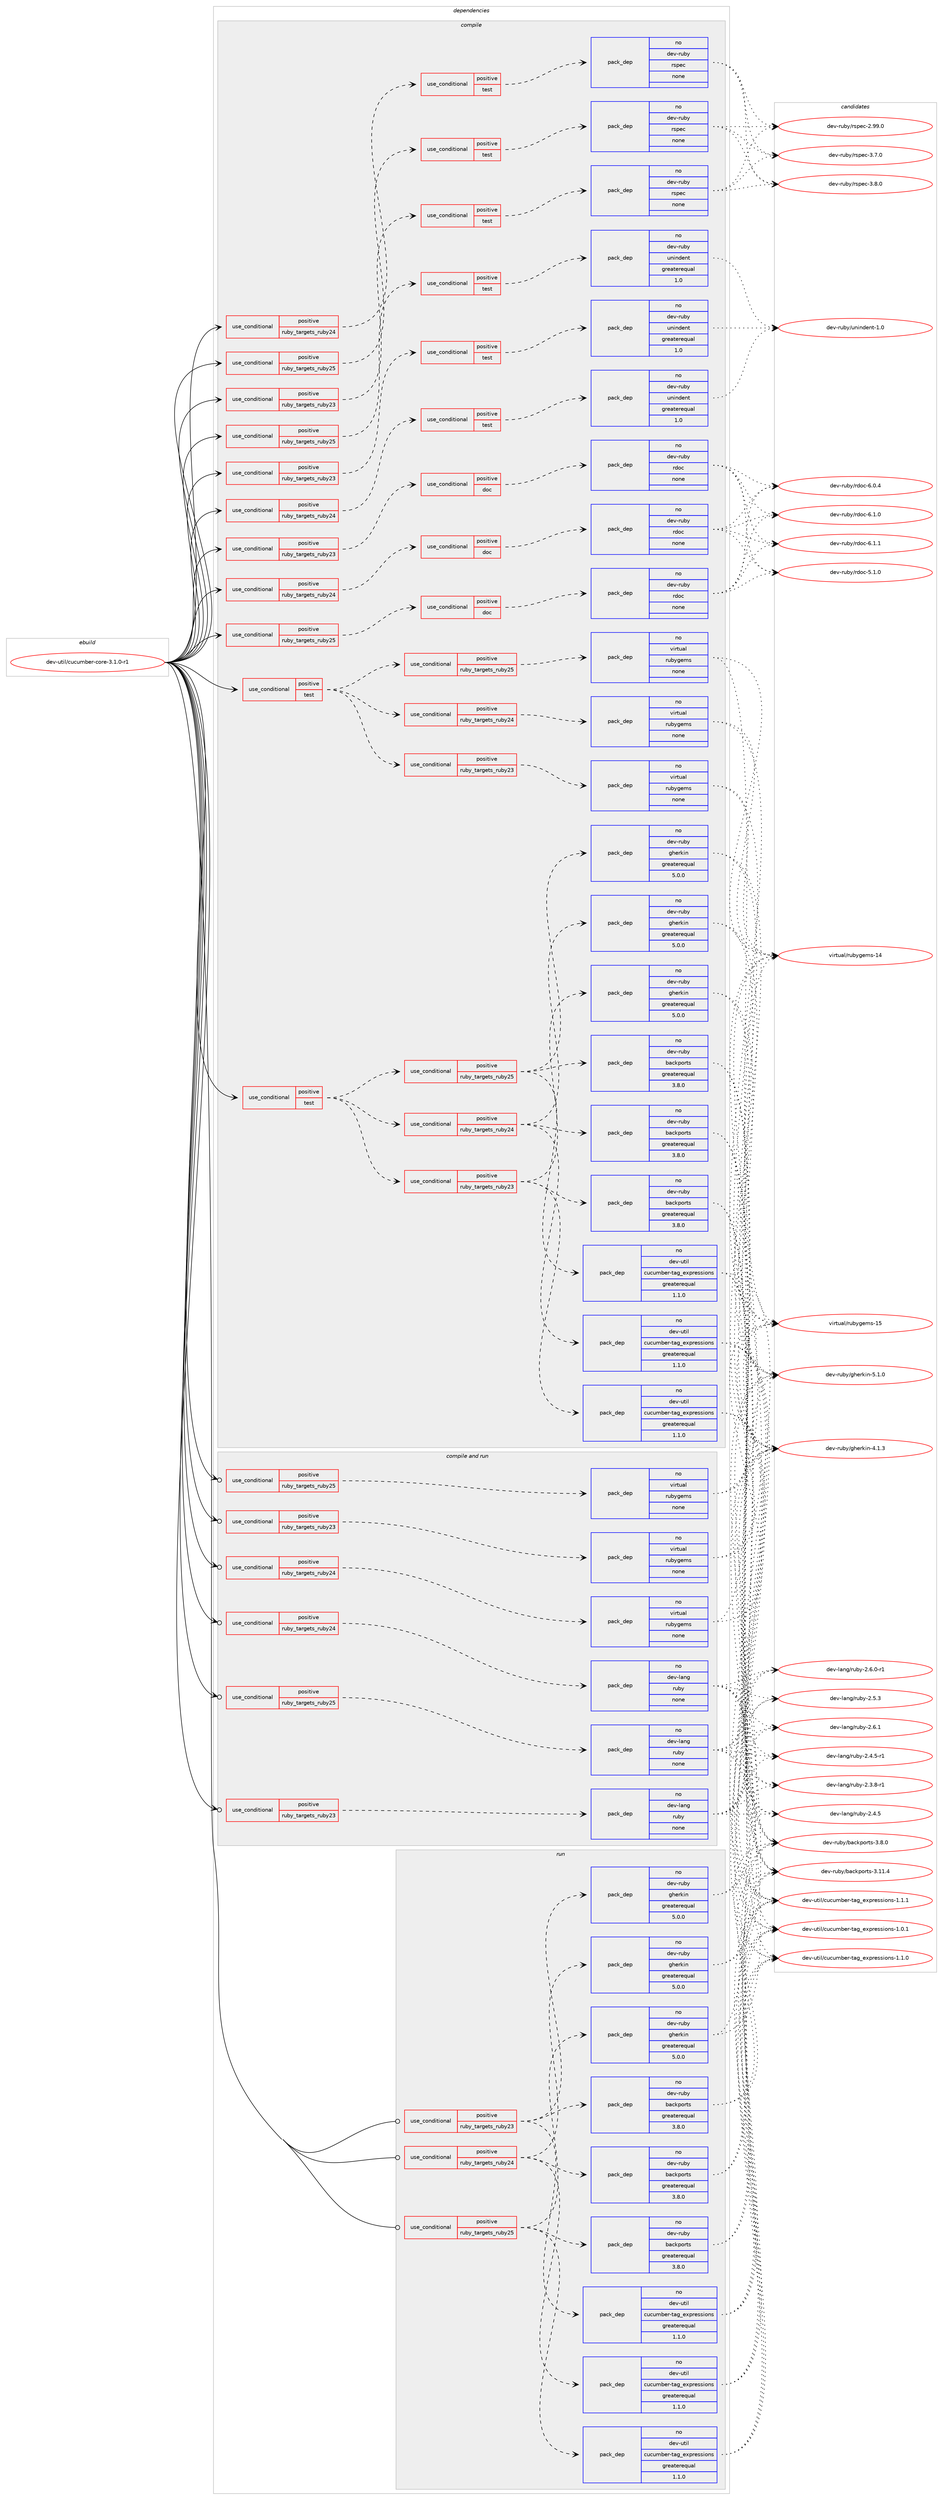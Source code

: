 digraph prolog {

# *************
# Graph options
# *************

newrank=true;
concentrate=true;
compound=true;
graph [rankdir=LR,fontname=Helvetica,fontsize=10,ranksep=1.5];#, ranksep=2.5, nodesep=0.2];
edge  [arrowhead=vee];
node  [fontname=Helvetica,fontsize=10];

# **********
# The ebuild
# **********

subgraph cluster_leftcol {
color=gray;
rank=same;
label=<<i>ebuild</i>>;
id [label="dev-util/cucumber-core-3.1.0-r1", color=red, width=4, href="../dev-util/cucumber-core-3.1.0-r1.svg"];
}

# ****************
# The dependencies
# ****************

subgraph cluster_midcol {
color=gray;
label=<<i>dependencies</i>>;
subgraph cluster_compile {
fillcolor="#eeeeee";
style=filled;
label=<<i>compile</i>>;
subgraph cond423722 {
dependency1543374 [label=<<TABLE BORDER="0" CELLBORDER="1" CELLSPACING="0" CELLPADDING="4"><TR><TD ROWSPAN="3" CELLPADDING="10">use_conditional</TD></TR><TR><TD>positive</TD></TR><TR><TD>ruby_targets_ruby23</TD></TR></TABLE>>, shape=none, color=red];
subgraph cond423723 {
dependency1543375 [label=<<TABLE BORDER="0" CELLBORDER="1" CELLSPACING="0" CELLPADDING="4"><TR><TD ROWSPAN="3" CELLPADDING="10">use_conditional</TD></TR><TR><TD>positive</TD></TR><TR><TD>doc</TD></TR></TABLE>>, shape=none, color=red];
subgraph pack1096031 {
dependency1543376 [label=<<TABLE BORDER="0" CELLBORDER="1" CELLSPACING="0" CELLPADDING="4" WIDTH="220"><TR><TD ROWSPAN="6" CELLPADDING="30">pack_dep</TD></TR><TR><TD WIDTH="110">no</TD></TR><TR><TD>dev-ruby</TD></TR><TR><TD>rdoc</TD></TR><TR><TD>none</TD></TR><TR><TD></TD></TR></TABLE>>, shape=none, color=blue];
}
dependency1543375:e -> dependency1543376:w [weight=20,style="dashed",arrowhead="vee"];
}
dependency1543374:e -> dependency1543375:w [weight=20,style="dashed",arrowhead="vee"];
}
id:e -> dependency1543374:w [weight=20,style="solid",arrowhead="vee"];
subgraph cond423724 {
dependency1543377 [label=<<TABLE BORDER="0" CELLBORDER="1" CELLSPACING="0" CELLPADDING="4"><TR><TD ROWSPAN="3" CELLPADDING="10">use_conditional</TD></TR><TR><TD>positive</TD></TR><TR><TD>ruby_targets_ruby23</TD></TR></TABLE>>, shape=none, color=red];
subgraph cond423725 {
dependency1543378 [label=<<TABLE BORDER="0" CELLBORDER="1" CELLSPACING="0" CELLPADDING="4"><TR><TD ROWSPAN="3" CELLPADDING="10">use_conditional</TD></TR><TR><TD>positive</TD></TR><TR><TD>test</TD></TR></TABLE>>, shape=none, color=red];
subgraph pack1096032 {
dependency1543379 [label=<<TABLE BORDER="0" CELLBORDER="1" CELLSPACING="0" CELLPADDING="4" WIDTH="220"><TR><TD ROWSPAN="6" CELLPADDING="30">pack_dep</TD></TR><TR><TD WIDTH="110">no</TD></TR><TR><TD>dev-ruby</TD></TR><TR><TD>rspec</TD></TR><TR><TD>none</TD></TR><TR><TD></TD></TR></TABLE>>, shape=none, color=blue];
}
dependency1543378:e -> dependency1543379:w [weight=20,style="dashed",arrowhead="vee"];
}
dependency1543377:e -> dependency1543378:w [weight=20,style="dashed",arrowhead="vee"];
}
id:e -> dependency1543377:w [weight=20,style="solid",arrowhead="vee"];
subgraph cond423726 {
dependency1543380 [label=<<TABLE BORDER="0" CELLBORDER="1" CELLSPACING="0" CELLPADDING="4"><TR><TD ROWSPAN="3" CELLPADDING="10">use_conditional</TD></TR><TR><TD>positive</TD></TR><TR><TD>ruby_targets_ruby23</TD></TR></TABLE>>, shape=none, color=red];
subgraph cond423727 {
dependency1543381 [label=<<TABLE BORDER="0" CELLBORDER="1" CELLSPACING="0" CELLPADDING="4"><TR><TD ROWSPAN="3" CELLPADDING="10">use_conditional</TD></TR><TR><TD>positive</TD></TR><TR><TD>test</TD></TR></TABLE>>, shape=none, color=red];
subgraph pack1096033 {
dependency1543382 [label=<<TABLE BORDER="0" CELLBORDER="1" CELLSPACING="0" CELLPADDING="4" WIDTH="220"><TR><TD ROWSPAN="6" CELLPADDING="30">pack_dep</TD></TR><TR><TD WIDTH="110">no</TD></TR><TR><TD>dev-ruby</TD></TR><TR><TD>unindent</TD></TR><TR><TD>greaterequal</TD></TR><TR><TD>1.0</TD></TR></TABLE>>, shape=none, color=blue];
}
dependency1543381:e -> dependency1543382:w [weight=20,style="dashed",arrowhead="vee"];
}
dependency1543380:e -> dependency1543381:w [weight=20,style="dashed",arrowhead="vee"];
}
id:e -> dependency1543380:w [weight=20,style="solid",arrowhead="vee"];
subgraph cond423728 {
dependency1543383 [label=<<TABLE BORDER="0" CELLBORDER="1" CELLSPACING="0" CELLPADDING="4"><TR><TD ROWSPAN="3" CELLPADDING="10">use_conditional</TD></TR><TR><TD>positive</TD></TR><TR><TD>ruby_targets_ruby24</TD></TR></TABLE>>, shape=none, color=red];
subgraph cond423729 {
dependency1543384 [label=<<TABLE BORDER="0" CELLBORDER="1" CELLSPACING="0" CELLPADDING="4"><TR><TD ROWSPAN="3" CELLPADDING="10">use_conditional</TD></TR><TR><TD>positive</TD></TR><TR><TD>doc</TD></TR></TABLE>>, shape=none, color=red];
subgraph pack1096034 {
dependency1543385 [label=<<TABLE BORDER="0" CELLBORDER="1" CELLSPACING="0" CELLPADDING="4" WIDTH="220"><TR><TD ROWSPAN="6" CELLPADDING="30">pack_dep</TD></TR><TR><TD WIDTH="110">no</TD></TR><TR><TD>dev-ruby</TD></TR><TR><TD>rdoc</TD></TR><TR><TD>none</TD></TR><TR><TD></TD></TR></TABLE>>, shape=none, color=blue];
}
dependency1543384:e -> dependency1543385:w [weight=20,style="dashed",arrowhead="vee"];
}
dependency1543383:e -> dependency1543384:w [weight=20,style="dashed",arrowhead="vee"];
}
id:e -> dependency1543383:w [weight=20,style="solid",arrowhead="vee"];
subgraph cond423730 {
dependency1543386 [label=<<TABLE BORDER="0" CELLBORDER="1" CELLSPACING="0" CELLPADDING="4"><TR><TD ROWSPAN="3" CELLPADDING="10">use_conditional</TD></TR><TR><TD>positive</TD></TR><TR><TD>ruby_targets_ruby24</TD></TR></TABLE>>, shape=none, color=red];
subgraph cond423731 {
dependency1543387 [label=<<TABLE BORDER="0" CELLBORDER="1" CELLSPACING="0" CELLPADDING="4"><TR><TD ROWSPAN="3" CELLPADDING="10">use_conditional</TD></TR><TR><TD>positive</TD></TR><TR><TD>test</TD></TR></TABLE>>, shape=none, color=red];
subgraph pack1096035 {
dependency1543388 [label=<<TABLE BORDER="0" CELLBORDER="1" CELLSPACING="0" CELLPADDING="4" WIDTH="220"><TR><TD ROWSPAN="6" CELLPADDING="30">pack_dep</TD></TR><TR><TD WIDTH="110">no</TD></TR><TR><TD>dev-ruby</TD></TR><TR><TD>rspec</TD></TR><TR><TD>none</TD></TR><TR><TD></TD></TR></TABLE>>, shape=none, color=blue];
}
dependency1543387:e -> dependency1543388:w [weight=20,style="dashed",arrowhead="vee"];
}
dependency1543386:e -> dependency1543387:w [weight=20,style="dashed",arrowhead="vee"];
}
id:e -> dependency1543386:w [weight=20,style="solid",arrowhead="vee"];
subgraph cond423732 {
dependency1543389 [label=<<TABLE BORDER="0" CELLBORDER="1" CELLSPACING="0" CELLPADDING="4"><TR><TD ROWSPAN="3" CELLPADDING="10">use_conditional</TD></TR><TR><TD>positive</TD></TR><TR><TD>ruby_targets_ruby24</TD></TR></TABLE>>, shape=none, color=red];
subgraph cond423733 {
dependency1543390 [label=<<TABLE BORDER="0" CELLBORDER="1" CELLSPACING="0" CELLPADDING="4"><TR><TD ROWSPAN="3" CELLPADDING="10">use_conditional</TD></TR><TR><TD>positive</TD></TR><TR><TD>test</TD></TR></TABLE>>, shape=none, color=red];
subgraph pack1096036 {
dependency1543391 [label=<<TABLE BORDER="0" CELLBORDER="1" CELLSPACING="0" CELLPADDING="4" WIDTH="220"><TR><TD ROWSPAN="6" CELLPADDING="30">pack_dep</TD></TR><TR><TD WIDTH="110">no</TD></TR><TR><TD>dev-ruby</TD></TR><TR><TD>unindent</TD></TR><TR><TD>greaterequal</TD></TR><TR><TD>1.0</TD></TR></TABLE>>, shape=none, color=blue];
}
dependency1543390:e -> dependency1543391:w [weight=20,style="dashed",arrowhead="vee"];
}
dependency1543389:e -> dependency1543390:w [weight=20,style="dashed",arrowhead="vee"];
}
id:e -> dependency1543389:w [weight=20,style="solid",arrowhead="vee"];
subgraph cond423734 {
dependency1543392 [label=<<TABLE BORDER="0" CELLBORDER="1" CELLSPACING="0" CELLPADDING="4"><TR><TD ROWSPAN="3" CELLPADDING="10">use_conditional</TD></TR><TR><TD>positive</TD></TR><TR><TD>ruby_targets_ruby25</TD></TR></TABLE>>, shape=none, color=red];
subgraph cond423735 {
dependency1543393 [label=<<TABLE BORDER="0" CELLBORDER="1" CELLSPACING="0" CELLPADDING="4"><TR><TD ROWSPAN="3" CELLPADDING="10">use_conditional</TD></TR><TR><TD>positive</TD></TR><TR><TD>doc</TD></TR></TABLE>>, shape=none, color=red];
subgraph pack1096037 {
dependency1543394 [label=<<TABLE BORDER="0" CELLBORDER="1" CELLSPACING="0" CELLPADDING="4" WIDTH="220"><TR><TD ROWSPAN="6" CELLPADDING="30">pack_dep</TD></TR><TR><TD WIDTH="110">no</TD></TR><TR><TD>dev-ruby</TD></TR><TR><TD>rdoc</TD></TR><TR><TD>none</TD></TR><TR><TD></TD></TR></TABLE>>, shape=none, color=blue];
}
dependency1543393:e -> dependency1543394:w [weight=20,style="dashed",arrowhead="vee"];
}
dependency1543392:e -> dependency1543393:w [weight=20,style="dashed",arrowhead="vee"];
}
id:e -> dependency1543392:w [weight=20,style="solid",arrowhead="vee"];
subgraph cond423736 {
dependency1543395 [label=<<TABLE BORDER="0" CELLBORDER="1" CELLSPACING="0" CELLPADDING="4"><TR><TD ROWSPAN="3" CELLPADDING="10">use_conditional</TD></TR><TR><TD>positive</TD></TR><TR><TD>ruby_targets_ruby25</TD></TR></TABLE>>, shape=none, color=red];
subgraph cond423737 {
dependency1543396 [label=<<TABLE BORDER="0" CELLBORDER="1" CELLSPACING="0" CELLPADDING="4"><TR><TD ROWSPAN="3" CELLPADDING="10">use_conditional</TD></TR><TR><TD>positive</TD></TR><TR><TD>test</TD></TR></TABLE>>, shape=none, color=red];
subgraph pack1096038 {
dependency1543397 [label=<<TABLE BORDER="0" CELLBORDER="1" CELLSPACING="0" CELLPADDING="4" WIDTH="220"><TR><TD ROWSPAN="6" CELLPADDING="30">pack_dep</TD></TR><TR><TD WIDTH="110">no</TD></TR><TR><TD>dev-ruby</TD></TR><TR><TD>rspec</TD></TR><TR><TD>none</TD></TR><TR><TD></TD></TR></TABLE>>, shape=none, color=blue];
}
dependency1543396:e -> dependency1543397:w [weight=20,style="dashed",arrowhead="vee"];
}
dependency1543395:e -> dependency1543396:w [weight=20,style="dashed",arrowhead="vee"];
}
id:e -> dependency1543395:w [weight=20,style="solid",arrowhead="vee"];
subgraph cond423738 {
dependency1543398 [label=<<TABLE BORDER="0" CELLBORDER="1" CELLSPACING="0" CELLPADDING="4"><TR><TD ROWSPAN="3" CELLPADDING="10">use_conditional</TD></TR><TR><TD>positive</TD></TR><TR><TD>ruby_targets_ruby25</TD></TR></TABLE>>, shape=none, color=red];
subgraph cond423739 {
dependency1543399 [label=<<TABLE BORDER="0" CELLBORDER="1" CELLSPACING="0" CELLPADDING="4"><TR><TD ROWSPAN="3" CELLPADDING="10">use_conditional</TD></TR><TR><TD>positive</TD></TR><TR><TD>test</TD></TR></TABLE>>, shape=none, color=red];
subgraph pack1096039 {
dependency1543400 [label=<<TABLE BORDER="0" CELLBORDER="1" CELLSPACING="0" CELLPADDING="4" WIDTH="220"><TR><TD ROWSPAN="6" CELLPADDING="30">pack_dep</TD></TR><TR><TD WIDTH="110">no</TD></TR><TR><TD>dev-ruby</TD></TR><TR><TD>unindent</TD></TR><TR><TD>greaterequal</TD></TR><TR><TD>1.0</TD></TR></TABLE>>, shape=none, color=blue];
}
dependency1543399:e -> dependency1543400:w [weight=20,style="dashed",arrowhead="vee"];
}
dependency1543398:e -> dependency1543399:w [weight=20,style="dashed",arrowhead="vee"];
}
id:e -> dependency1543398:w [weight=20,style="solid",arrowhead="vee"];
subgraph cond423740 {
dependency1543401 [label=<<TABLE BORDER="0" CELLBORDER="1" CELLSPACING="0" CELLPADDING="4"><TR><TD ROWSPAN="3" CELLPADDING="10">use_conditional</TD></TR><TR><TD>positive</TD></TR><TR><TD>test</TD></TR></TABLE>>, shape=none, color=red];
subgraph cond423741 {
dependency1543402 [label=<<TABLE BORDER="0" CELLBORDER="1" CELLSPACING="0" CELLPADDING="4"><TR><TD ROWSPAN="3" CELLPADDING="10">use_conditional</TD></TR><TR><TD>positive</TD></TR><TR><TD>ruby_targets_ruby23</TD></TR></TABLE>>, shape=none, color=red];
subgraph pack1096040 {
dependency1543403 [label=<<TABLE BORDER="0" CELLBORDER="1" CELLSPACING="0" CELLPADDING="4" WIDTH="220"><TR><TD ROWSPAN="6" CELLPADDING="30">pack_dep</TD></TR><TR><TD WIDTH="110">no</TD></TR><TR><TD>dev-ruby</TD></TR><TR><TD>backports</TD></TR><TR><TD>greaterequal</TD></TR><TR><TD>3.8.0</TD></TR></TABLE>>, shape=none, color=blue];
}
dependency1543402:e -> dependency1543403:w [weight=20,style="dashed",arrowhead="vee"];
subgraph pack1096041 {
dependency1543404 [label=<<TABLE BORDER="0" CELLBORDER="1" CELLSPACING="0" CELLPADDING="4" WIDTH="220"><TR><TD ROWSPAN="6" CELLPADDING="30">pack_dep</TD></TR><TR><TD WIDTH="110">no</TD></TR><TR><TD>dev-util</TD></TR><TR><TD>cucumber-tag_expressions</TD></TR><TR><TD>greaterequal</TD></TR><TR><TD>1.1.0</TD></TR></TABLE>>, shape=none, color=blue];
}
dependency1543402:e -> dependency1543404:w [weight=20,style="dashed",arrowhead="vee"];
subgraph pack1096042 {
dependency1543405 [label=<<TABLE BORDER="0" CELLBORDER="1" CELLSPACING="0" CELLPADDING="4" WIDTH="220"><TR><TD ROWSPAN="6" CELLPADDING="30">pack_dep</TD></TR><TR><TD WIDTH="110">no</TD></TR><TR><TD>dev-ruby</TD></TR><TR><TD>gherkin</TD></TR><TR><TD>greaterequal</TD></TR><TR><TD>5.0.0</TD></TR></TABLE>>, shape=none, color=blue];
}
dependency1543402:e -> dependency1543405:w [weight=20,style="dashed",arrowhead="vee"];
}
dependency1543401:e -> dependency1543402:w [weight=20,style="dashed",arrowhead="vee"];
subgraph cond423742 {
dependency1543406 [label=<<TABLE BORDER="0" CELLBORDER="1" CELLSPACING="0" CELLPADDING="4"><TR><TD ROWSPAN="3" CELLPADDING="10">use_conditional</TD></TR><TR><TD>positive</TD></TR><TR><TD>ruby_targets_ruby24</TD></TR></TABLE>>, shape=none, color=red];
subgraph pack1096043 {
dependency1543407 [label=<<TABLE BORDER="0" CELLBORDER="1" CELLSPACING="0" CELLPADDING="4" WIDTH="220"><TR><TD ROWSPAN="6" CELLPADDING="30">pack_dep</TD></TR><TR><TD WIDTH="110">no</TD></TR><TR><TD>dev-ruby</TD></TR><TR><TD>backports</TD></TR><TR><TD>greaterequal</TD></TR><TR><TD>3.8.0</TD></TR></TABLE>>, shape=none, color=blue];
}
dependency1543406:e -> dependency1543407:w [weight=20,style="dashed",arrowhead="vee"];
subgraph pack1096044 {
dependency1543408 [label=<<TABLE BORDER="0" CELLBORDER="1" CELLSPACING="0" CELLPADDING="4" WIDTH="220"><TR><TD ROWSPAN="6" CELLPADDING="30">pack_dep</TD></TR><TR><TD WIDTH="110">no</TD></TR><TR><TD>dev-util</TD></TR><TR><TD>cucumber-tag_expressions</TD></TR><TR><TD>greaterequal</TD></TR><TR><TD>1.1.0</TD></TR></TABLE>>, shape=none, color=blue];
}
dependency1543406:e -> dependency1543408:w [weight=20,style="dashed",arrowhead="vee"];
subgraph pack1096045 {
dependency1543409 [label=<<TABLE BORDER="0" CELLBORDER="1" CELLSPACING="0" CELLPADDING="4" WIDTH="220"><TR><TD ROWSPAN="6" CELLPADDING="30">pack_dep</TD></TR><TR><TD WIDTH="110">no</TD></TR><TR><TD>dev-ruby</TD></TR><TR><TD>gherkin</TD></TR><TR><TD>greaterequal</TD></TR><TR><TD>5.0.0</TD></TR></TABLE>>, shape=none, color=blue];
}
dependency1543406:e -> dependency1543409:w [weight=20,style="dashed",arrowhead="vee"];
}
dependency1543401:e -> dependency1543406:w [weight=20,style="dashed",arrowhead="vee"];
subgraph cond423743 {
dependency1543410 [label=<<TABLE BORDER="0" CELLBORDER="1" CELLSPACING="0" CELLPADDING="4"><TR><TD ROWSPAN="3" CELLPADDING="10">use_conditional</TD></TR><TR><TD>positive</TD></TR><TR><TD>ruby_targets_ruby25</TD></TR></TABLE>>, shape=none, color=red];
subgraph pack1096046 {
dependency1543411 [label=<<TABLE BORDER="0" CELLBORDER="1" CELLSPACING="0" CELLPADDING="4" WIDTH="220"><TR><TD ROWSPAN="6" CELLPADDING="30">pack_dep</TD></TR><TR><TD WIDTH="110">no</TD></TR><TR><TD>dev-ruby</TD></TR><TR><TD>backports</TD></TR><TR><TD>greaterequal</TD></TR><TR><TD>3.8.0</TD></TR></TABLE>>, shape=none, color=blue];
}
dependency1543410:e -> dependency1543411:w [weight=20,style="dashed",arrowhead="vee"];
subgraph pack1096047 {
dependency1543412 [label=<<TABLE BORDER="0" CELLBORDER="1" CELLSPACING="0" CELLPADDING="4" WIDTH="220"><TR><TD ROWSPAN="6" CELLPADDING="30">pack_dep</TD></TR><TR><TD WIDTH="110">no</TD></TR><TR><TD>dev-util</TD></TR><TR><TD>cucumber-tag_expressions</TD></TR><TR><TD>greaterequal</TD></TR><TR><TD>1.1.0</TD></TR></TABLE>>, shape=none, color=blue];
}
dependency1543410:e -> dependency1543412:w [weight=20,style="dashed",arrowhead="vee"];
subgraph pack1096048 {
dependency1543413 [label=<<TABLE BORDER="0" CELLBORDER="1" CELLSPACING="0" CELLPADDING="4" WIDTH="220"><TR><TD ROWSPAN="6" CELLPADDING="30">pack_dep</TD></TR><TR><TD WIDTH="110">no</TD></TR><TR><TD>dev-ruby</TD></TR><TR><TD>gherkin</TD></TR><TR><TD>greaterequal</TD></TR><TR><TD>5.0.0</TD></TR></TABLE>>, shape=none, color=blue];
}
dependency1543410:e -> dependency1543413:w [weight=20,style="dashed",arrowhead="vee"];
}
dependency1543401:e -> dependency1543410:w [weight=20,style="dashed",arrowhead="vee"];
}
id:e -> dependency1543401:w [weight=20,style="solid",arrowhead="vee"];
subgraph cond423744 {
dependency1543414 [label=<<TABLE BORDER="0" CELLBORDER="1" CELLSPACING="0" CELLPADDING="4"><TR><TD ROWSPAN="3" CELLPADDING="10">use_conditional</TD></TR><TR><TD>positive</TD></TR><TR><TD>test</TD></TR></TABLE>>, shape=none, color=red];
subgraph cond423745 {
dependency1543415 [label=<<TABLE BORDER="0" CELLBORDER="1" CELLSPACING="0" CELLPADDING="4"><TR><TD ROWSPAN="3" CELLPADDING="10">use_conditional</TD></TR><TR><TD>positive</TD></TR><TR><TD>ruby_targets_ruby23</TD></TR></TABLE>>, shape=none, color=red];
subgraph pack1096049 {
dependency1543416 [label=<<TABLE BORDER="0" CELLBORDER="1" CELLSPACING="0" CELLPADDING="4" WIDTH="220"><TR><TD ROWSPAN="6" CELLPADDING="30">pack_dep</TD></TR><TR><TD WIDTH="110">no</TD></TR><TR><TD>virtual</TD></TR><TR><TD>rubygems</TD></TR><TR><TD>none</TD></TR><TR><TD></TD></TR></TABLE>>, shape=none, color=blue];
}
dependency1543415:e -> dependency1543416:w [weight=20,style="dashed",arrowhead="vee"];
}
dependency1543414:e -> dependency1543415:w [weight=20,style="dashed",arrowhead="vee"];
subgraph cond423746 {
dependency1543417 [label=<<TABLE BORDER="0" CELLBORDER="1" CELLSPACING="0" CELLPADDING="4"><TR><TD ROWSPAN="3" CELLPADDING="10">use_conditional</TD></TR><TR><TD>positive</TD></TR><TR><TD>ruby_targets_ruby24</TD></TR></TABLE>>, shape=none, color=red];
subgraph pack1096050 {
dependency1543418 [label=<<TABLE BORDER="0" CELLBORDER="1" CELLSPACING="0" CELLPADDING="4" WIDTH="220"><TR><TD ROWSPAN="6" CELLPADDING="30">pack_dep</TD></TR><TR><TD WIDTH="110">no</TD></TR><TR><TD>virtual</TD></TR><TR><TD>rubygems</TD></TR><TR><TD>none</TD></TR><TR><TD></TD></TR></TABLE>>, shape=none, color=blue];
}
dependency1543417:e -> dependency1543418:w [weight=20,style="dashed",arrowhead="vee"];
}
dependency1543414:e -> dependency1543417:w [weight=20,style="dashed",arrowhead="vee"];
subgraph cond423747 {
dependency1543419 [label=<<TABLE BORDER="0" CELLBORDER="1" CELLSPACING="0" CELLPADDING="4"><TR><TD ROWSPAN="3" CELLPADDING="10">use_conditional</TD></TR><TR><TD>positive</TD></TR><TR><TD>ruby_targets_ruby25</TD></TR></TABLE>>, shape=none, color=red];
subgraph pack1096051 {
dependency1543420 [label=<<TABLE BORDER="0" CELLBORDER="1" CELLSPACING="0" CELLPADDING="4" WIDTH="220"><TR><TD ROWSPAN="6" CELLPADDING="30">pack_dep</TD></TR><TR><TD WIDTH="110">no</TD></TR><TR><TD>virtual</TD></TR><TR><TD>rubygems</TD></TR><TR><TD>none</TD></TR><TR><TD></TD></TR></TABLE>>, shape=none, color=blue];
}
dependency1543419:e -> dependency1543420:w [weight=20,style="dashed",arrowhead="vee"];
}
dependency1543414:e -> dependency1543419:w [weight=20,style="dashed",arrowhead="vee"];
}
id:e -> dependency1543414:w [weight=20,style="solid",arrowhead="vee"];
}
subgraph cluster_compileandrun {
fillcolor="#eeeeee";
style=filled;
label=<<i>compile and run</i>>;
subgraph cond423748 {
dependency1543421 [label=<<TABLE BORDER="0" CELLBORDER="1" CELLSPACING="0" CELLPADDING="4"><TR><TD ROWSPAN="3" CELLPADDING="10">use_conditional</TD></TR><TR><TD>positive</TD></TR><TR><TD>ruby_targets_ruby23</TD></TR></TABLE>>, shape=none, color=red];
subgraph pack1096052 {
dependency1543422 [label=<<TABLE BORDER="0" CELLBORDER="1" CELLSPACING="0" CELLPADDING="4" WIDTH="220"><TR><TD ROWSPAN="6" CELLPADDING="30">pack_dep</TD></TR><TR><TD WIDTH="110">no</TD></TR><TR><TD>dev-lang</TD></TR><TR><TD>ruby</TD></TR><TR><TD>none</TD></TR><TR><TD></TD></TR></TABLE>>, shape=none, color=blue];
}
dependency1543421:e -> dependency1543422:w [weight=20,style="dashed",arrowhead="vee"];
}
id:e -> dependency1543421:w [weight=20,style="solid",arrowhead="odotvee"];
subgraph cond423749 {
dependency1543423 [label=<<TABLE BORDER="0" CELLBORDER="1" CELLSPACING="0" CELLPADDING="4"><TR><TD ROWSPAN="3" CELLPADDING="10">use_conditional</TD></TR><TR><TD>positive</TD></TR><TR><TD>ruby_targets_ruby23</TD></TR></TABLE>>, shape=none, color=red];
subgraph pack1096053 {
dependency1543424 [label=<<TABLE BORDER="0" CELLBORDER="1" CELLSPACING="0" CELLPADDING="4" WIDTH="220"><TR><TD ROWSPAN="6" CELLPADDING="30">pack_dep</TD></TR><TR><TD WIDTH="110">no</TD></TR><TR><TD>virtual</TD></TR><TR><TD>rubygems</TD></TR><TR><TD>none</TD></TR><TR><TD></TD></TR></TABLE>>, shape=none, color=blue];
}
dependency1543423:e -> dependency1543424:w [weight=20,style="dashed",arrowhead="vee"];
}
id:e -> dependency1543423:w [weight=20,style="solid",arrowhead="odotvee"];
subgraph cond423750 {
dependency1543425 [label=<<TABLE BORDER="0" CELLBORDER="1" CELLSPACING="0" CELLPADDING="4"><TR><TD ROWSPAN="3" CELLPADDING="10">use_conditional</TD></TR><TR><TD>positive</TD></TR><TR><TD>ruby_targets_ruby24</TD></TR></TABLE>>, shape=none, color=red];
subgraph pack1096054 {
dependency1543426 [label=<<TABLE BORDER="0" CELLBORDER="1" CELLSPACING="0" CELLPADDING="4" WIDTH="220"><TR><TD ROWSPAN="6" CELLPADDING="30">pack_dep</TD></TR><TR><TD WIDTH="110">no</TD></TR><TR><TD>dev-lang</TD></TR><TR><TD>ruby</TD></TR><TR><TD>none</TD></TR><TR><TD></TD></TR></TABLE>>, shape=none, color=blue];
}
dependency1543425:e -> dependency1543426:w [weight=20,style="dashed",arrowhead="vee"];
}
id:e -> dependency1543425:w [weight=20,style="solid",arrowhead="odotvee"];
subgraph cond423751 {
dependency1543427 [label=<<TABLE BORDER="0" CELLBORDER="1" CELLSPACING="0" CELLPADDING="4"><TR><TD ROWSPAN="3" CELLPADDING="10">use_conditional</TD></TR><TR><TD>positive</TD></TR><TR><TD>ruby_targets_ruby24</TD></TR></TABLE>>, shape=none, color=red];
subgraph pack1096055 {
dependency1543428 [label=<<TABLE BORDER="0" CELLBORDER="1" CELLSPACING="0" CELLPADDING="4" WIDTH="220"><TR><TD ROWSPAN="6" CELLPADDING="30">pack_dep</TD></TR><TR><TD WIDTH="110">no</TD></TR><TR><TD>virtual</TD></TR><TR><TD>rubygems</TD></TR><TR><TD>none</TD></TR><TR><TD></TD></TR></TABLE>>, shape=none, color=blue];
}
dependency1543427:e -> dependency1543428:w [weight=20,style="dashed",arrowhead="vee"];
}
id:e -> dependency1543427:w [weight=20,style="solid",arrowhead="odotvee"];
subgraph cond423752 {
dependency1543429 [label=<<TABLE BORDER="0" CELLBORDER="1" CELLSPACING="0" CELLPADDING="4"><TR><TD ROWSPAN="3" CELLPADDING="10">use_conditional</TD></TR><TR><TD>positive</TD></TR><TR><TD>ruby_targets_ruby25</TD></TR></TABLE>>, shape=none, color=red];
subgraph pack1096056 {
dependency1543430 [label=<<TABLE BORDER="0" CELLBORDER="1" CELLSPACING="0" CELLPADDING="4" WIDTH="220"><TR><TD ROWSPAN="6" CELLPADDING="30">pack_dep</TD></TR><TR><TD WIDTH="110">no</TD></TR><TR><TD>dev-lang</TD></TR><TR><TD>ruby</TD></TR><TR><TD>none</TD></TR><TR><TD></TD></TR></TABLE>>, shape=none, color=blue];
}
dependency1543429:e -> dependency1543430:w [weight=20,style="dashed",arrowhead="vee"];
}
id:e -> dependency1543429:w [weight=20,style="solid",arrowhead="odotvee"];
subgraph cond423753 {
dependency1543431 [label=<<TABLE BORDER="0" CELLBORDER="1" CELLSPACING="0" CELLPADDING="4"><TR><TD ROWSPAN="3" CELLPADDING="10">use_conditional</TD></TR><TR><TD>positive</TD></TR><TR><TD>ruby_targets_ruby25</TD></TR></TABLE>>, shape=none, color=red];
subgraph pack1096057 {
dependency1543432 [label=<<TABLE BORDER="0" CELLBORDER="1" CELLSPACING="0" CELLPADDING="4" WIDTH="220"><TR><TD ROWSPAN="6" CELLPADDING="30">pack_dep</TD></TR><TR><TD WIDTH="110">no</TD></TR><TR><TD>virtual</TD></TR><TR><TD>rubygems</TD></TR><TR><TD>none</TD></TR><TR><TD></TD></TR></TABLE>>, shape=none, color=blue];
}
dependency1543431:e -> dependency1543432:w [weight=20,style="dashed",arrowhead="vee"];
}
id:e -> dependency1543431:w [weight=20,style="solid",arrowhead="odotvee"];
}
subgraph cluster_run {
fillcolor="#eeeeee";
style=filled;
label=<<i>run</i>>;
subgraph cond423754 {
dependency1543433 [label=<<TABLE BORDER="0" CELLBORDER="1" CELLSPACING="0" CELLPADDING="4"><TR><TD ROWSPAN="3" CELLPADDING="10">use_conditional</TD></TR><TR><TD>positive</TD></TR><TR><TD>ruby_targets_ruby23</TD></TR></TABLE>>, shape=none, color=red];
subgraph pack1096058 {
dependency1543434 [label=<<TABLE BORDER="0" CELLBORDER="1" CELLSPACING="0" CELLPADDING="4" WIDTH="220"><TR><TD ROWSPAN="6" CELLPADDING="30">pack_dep</TD></TR><TR><TD WIDTH="110">no</TD></TR><TR><TD>dev-ruby</TD></TR><TR><TD>backports</TD></TR><TR><TD>greaterequal</TD></TR><TR><TD>3.8.0</TD></TR></TABLE>>, shape=none, color=blue];
}
dependency1543433:e -> dependency1543434:w [weight=20,style="dashed",arrowhead="vee"];
subgraph pack1096059 {
dependency1543435 [label=<<TABLE BORDER="0" CELLBORDER="1" CELLSPACING="0" CELLPADDING="4" WIDTH="220"><TR><TD ROWSPAN="6" CELLPADDING="30">pack_dep</TD></TR><TR><TD WIDTH="110">no</TD></TR><TR><TD>dev-util</TD></TR><TR><TD>cucumber-tag_expressions</TD></TR><TR><TD>greaterequal</TD></TR><TR><TD>1.1.0</TD></TR></TABLE>>, shape=none, color=blue];
}
dependency1543433:e -> dependency1543435:w [weight=20,style="dashed",arrowhead="vee"];
subgraph pack1096060 {
dependency1543436 [label=<<TABLE BORDER="0" CELLBORDER="1" CELLSPACING="0" CELLPADDING="4" WIDTH="220"><TR><TD ROWSPAN="6" CELLPADDING="30">pack_dep</TD></TR><TR><TD WIDTH="110">no</TD></TR><TR><TD>dev-ruby</TD></TR><TR><TD>gherkin</TD></TR><TR><TD>greaterequal</TD></TR><TR><TD>5.0.0</TD></TR></TABLE>>, shape=none, color=blue];
}
dependency1543433:e -> dependency1543436:w [weight=20,style="dashed",arrowhead="vee"];
}
id:e -> dependency1543433:w [weight=20,style="solid",arrowhead="odot"];
subgraph cond423755 {
dependency1543437 [label=<<TABLE BORDER="0" CELLBORDER="1" CELLSPACING="0" CELLPADDING="4"><TR><TD ROWSPAN="3" CELLPADDING="10">use_conditional</TD></TR><TR><TD>positive</TD></TR><TR><TD>ruby_targets_ruby24</TD></TR></TABLE>>, shape=none, color=red];
subgraph pack1096061 {
dependency1543438 [label=<<TABLE BORDER="0" CELLBORDER="1" CELLSPACING="0" CELLPADDING="4" WIDTH="220"><TR><TD ROWSPAN="6" CELLPADDING="30">pack_dep</TD></TR><TR><TD WIDTH="110">no</TD></TR><TR><TD>dev-ruby</TD></TR><TR><TD>backports</TD></TR><TR><TD>greaterequal</TD></TR><TR><TD>3.8.0</TD></TR></TABLE>>, shape=none, color=blue];
}
dependency1543437:e -> dependency1543438:w [weight=20,style="dashed",arrowhead="vee"];
subgraph pack1096062 {
dependency1543439 [label=<<TABLE BORDER="0" CELLBORDER="1" CELLSPACING="0" CELLPADDING="4" WIDTH="220"><TR><TD ROWSPAN="6" CELLPADDING="30">pack_dep</TD></TR><TR><TD WIDTH="110">no</TD></TR><TR><TD>dev-util</TD></TR><TR><TD>cucumber-tag_expressions</TD></TR><TR><TD>greaterequal</TD></TR><TR><TD>1.1.0</TD></TR></TABLE>>, shape=none, color=blue];
}
dependency1543437:e -> dependency1543439:w [weight=20,style="dashed",arrowhead="vee"];
subgraph pack1096063 {
dependency1543440 [label=<<TABLE BORDER="0" CELLBORDER="1" CELLSPACING="0" CELLPADDING="4" WIDTH="220"><TR><TD ROWSPAN="6" CELLPADDING="30">pack_dep</TD></TR><TR><TD WIDTH="110">no</TD></TR><TR><TD>dev-ruby</TD></TR><TR><TD>gherkin</TD></TR><TR><TD>greaterequal</TD></TR><TR><TD>5.0.0</TD></TR></TABLE>>, shape=none, color=blue];
}
dependency1543437:e -> dependency1543440:w [weight=20,style="dashed",arrowhead="vee"];
}
id:e -> dependency1543437:w [weight=20,style="solid",arrowhead="odot"];
subgraph cond423756 {
dependency1543441 [label=<<TABLE BORDER="0" CELLBORDER="1" CELLSPACING="0" CELLPADDING="4"><TR><TD ROWSPAN="3" CELLPADDING="10">use_conditional</TD></TR><TR><TD>positive</TD></TR><TR><TD>ruby_targets_ruby25</TD></TR></TABLE>>, shape=none, color=red];
subgraph pack1096064 {
dependency1543442 [label=<<TABLE BORDER="0" CELLBORDER="1" CELLSPACING="0" CELLPADDING="4" WIDTH="220"><TR><TD ROWSPAN="6" CELLPADDING="30">pack_dep</TD></TR><TR><TD WIDTH="110">no</TD></TR><TR><TD>dev-ruby</TD></TR><TR><TD>backports</TD></TR><TR><TD>greaterequal</TD></TR><TR><TD>3.8.0</TD></TR></TABLE>>, shape=none, color=blue];
}
dependency1543441:e -> dependency1543442:w [weight=20,style="dashed",arrowhead="vee"];
subgraph pack1096065 {
dependency1543443 [label=<<TABLE BORDER="0" CELLBORDER="1" CELLSPACING="0" CELLPADDING="4" WIDTH="220"><TR><TD ROWSPAN="6" CELLPADDING="30">pack_dep</TD></TR><TR><TD WIDTH="110">no</TD></TR><TR><TD>dev-util</TD></TR><TR><TD>cucumber-tag_expressions</TD></TR><TR><TD>greaterequal</TD></TR><TR><TD>1.1.0</TD></TR></TABLE>>, shape=none, color=blue];
}
dependency1543441:e -> dependency1543443:w [weight=20,style="dashed",arrowhead="vee"];
subgraph pack1096066 {
dependency1543444 [label=<<TABLE BORDER="0" CELLBORDER="1" CELLSPACING="0" CELLPADDING="4" WIDTH="220"><TR><TD ROWSPAN="6" CELLPADDING="30">pack_dep</TD></TR><TR><TD WIDTH="110">no</TD></TR><TR><TD>dev-ruby</TD></TR><TR><TD>gherkin</TD></TR><TR><TD>greaterequal</TD></TR><TR><TD>5.0.0</TD></TR></TABLE>>, shape=none, color=blue];
}
dependency1543441:e -> dependency1543444:w [weight=20,style="dashed",arrowhead="vee"];
}
id:e -> dependency1543441:w [weight=20,style="solid",arrowhead="odot"];
}
}

# **************
# The candidates
# **************

subgraph cluster_choices {
rank=same;
color=gray;
label=<<i>candidates</i>>;

subgraph choice1096031 {
color=black;
nodesep=1;
choice10010111845114117981214711410011199455346494648 [label="dev-ruby/rdoc-5.1.0", color=red, width=4,href="../dev-ruby/rdoc-5.1.0.svg"];
choice10010111845114117981214711410011199455446484652 [label="dev-ruby/rdoc-6.0.4", color=red, width=4,href="../dev-ruby/rdoc-6.0.4.svg"];
choice10010111845114117981214711410011199455446494648 [label="dev-ruby/rdoc-6.1.0", color=red, width=4,href="../dev-ruby/rdoc-6.1.0.svg"];
choice10010111845114117981214711410011199455446494649 [label="dev-ruby/rdoc-6.1.1", color=red, width=4,href="../dev-ruby/rdoc-6.1.1.svg"];
dependency1543376:e -> choice10010111845114117981214711410011199455346494648:w [style=dotted,weight="100"];
dependency1543376:e -> choice10010111845114117981214711410011199455446484652:w [style=dotted,weight="100"];
dependency1543376:e -> choice10010111845114117981214711410011199455446494648:w [style=dotted,weight="100"];
dependency1543376:e -> choice10010111845114117981214711410011199455446494649:w [style=dotted,weight="100"];
}
subgraph choice1096032 {
color=black;
nodesep=1;
choice1001011184511411798121471141151121019945504657574648 [label="dev-ruby/rspec-2.99.0", color=red, width=4,href="../dev-ruby/rspec-2.99.0.svg"];
choice10010111845114117981214711411511210199455146554648 [label="dev-ruby/rspec-3.7.0", color=red, width=4,href="../dev-ruby/rspec-3.7.0.svg"];
choice10010111845114117981214711411511210199455146564648 [label="dev-ruby/rspec-3.8.0", color=red, width=4,href="../dev-ruby/rspec-3.8.0.svg"];
dependency1543379:e -> choice1001011184511411798121471141151121019945504657574648:w [style=dotted,weight="100"];
dependency1543379:e -> choice10010111845114117981214711411511210199455146554648:w [style=dotted,weight="100"];
dependency1543379:e -> choice10010111845114117981214711411511210199455146564648:w [style=dotted,weight="100"];
}
subgraph choice1096033 {
color=black;
nodesep=1;
choice10010111845114117981214711711010511010010111011645494648 [label="dev-ruby/unindent-1.0", color=red, width=4,href="../dev-ruby/unindent-1.0.svg"];
dependency1543382:e -> choice10010111845114117981214711711010511010010111011645494648:w [style=dotted,weight="100"];
}
subgraph choice1096034 {
color=black;
nodesep=1;
choice10010111845114117981214711410011199455346494648 [label="dev-ruby/rdoc-5.1.0", color=red, width=4,href="../dev-ruby/rdoc-5.1.0.svg"];
choice10010111845114117981214711410011199455446484652 [label="dev-ruby/rdoc-6.0.4", color=red, width=4,href="../dev-ruby/rdoc-6.0.4.svg"];
choice10010111845114117981214711410011199455446494648 [label="dev-ruby/rdoc-6.1.0", color=red, width=4,href="../dev-ruby/rdoc-6.1.0.svg"];
choice10010111845114117981214711410011199455446494649 [label="dev-ruby/rdoc-6.1.1", color=red, width=4,href="../dev-ruby/rdoc-6.1.1.svg"];
dependency1543385:e -> choice10010111845114117981214711410011199455346494648:w [style=dotted,weight="100"];
dependency1543385:e -> choice10010111845114117981214711410011199455446484652:w [style=dotted,weight="100"];
dependency1543385:e -> choice10010111845114117981214711410011199455446494648:w [style=dotted,weight="100"];
dependency1543385:e -> choice10010111845114117981214711410011199455446494649:w [style=dotted,weight="100"];
}
subgraph choice1096035 {
color=black;
nodesep=1;
choice1001011184511411798121471141151121019945504657574648 [label="dev-ruby/rspec-2.99.0", color=red, width=4,href="../dev-ruby/rspec-2.99.0.svg"];
choice10010111845114117981214711411511210199455146554648 [label="dev-ruby/rspec-3.7.0", color=red, width=4,href="../dev-ruby/rspec-3.7.0.svg"];
choice10010111845114117981214711411511210199455146564648 [label="dev-ruby/rspec-3.8.0", color=red, width=4,href="../dev-ruby/rspec-3.8.0.svg"];
dependency1543388:e -> choice1001011184511411798121471141151121019945504657574648:w [style=dotted,weight="100"];
dependency1543388:e -> choice10010111845114117981214711411511210199455146554648:w [style=dotted,weight="100"];
dependency1543388:e -> choice10010111845114117981214711411511210199455146564648:w [style=dotted,weight="100"];
}
subgraph choice1096036 {
color=black;
nodesep=1;
choice10010111845114117981214711711010511010010111011645494648 [label="dev-ruby/unindent-1.0", color=red, width=4,href="../dev-ruby/unindent-1.0.svg"];
dependency1543391:e -> choice10010111845114117981214711711010511010010111011645494648:w [style=dotted,weight="100"];
}
subgraph choice1096037 {
color=black;
nodesep=1;
choice10010111845114117981214711410011199455346494648 [label="dev-ruby/rdoc-5.1.0", color=red, width=4,href="../dev-ruby/rdoc-5.1.0.svg"];
choice10010111845114117981214711410011199455446484652 [label="dev-ruby/rdoc-6.0.4", color=red, width=4,href="../dev-ruby/rdoc-6.0.4.svg"];
choice10010111845114117981214711410011199455446494648 [label="dev-ruby/rdoc-6.1.0", color=red, width=4,href="../dev-ruby/rdoc-6.1.0.svg"];
choice10010111845114117981214711410011199455446494649 [label="dev-ruby/rdoc-6.1.1", color=red, width=4,href="../dev-ruby/rdoc-6.1.1.svg"];
dependency1543394:e -> choice10010111845114117981214711410011199455346494648:w [style=dotted,weight="100"];
dependency1543394:e -> choice10010111845114117981214711410011199455446484652:w [style=dotted,weight="100"];
dependency1543394:e -> choice10010111845114117981214711410011199455446494648:w [style=dotted,weight="100"];
dependency1543394:e -> choice10010111845114117981214711410011199455446494649:w [style=dotted,weight="100"];
}
subgraph choice1096038 {
color=black;
nodesep=1;
choice1001011184511411798121471141151121019945504657574648 [label="dev-ruby/rspec-2.99.0", color=red, width=4,href="../dev-ruby/rspec-2.99.0.svg"];
choice10010111845114117981214711411511210199455146554648 [label="dev-ruby/rspec-3.7.0", color=red, width=4,href="../dev-ruby/rspec-3.7.0.svg"];
choice10010111845114117981214711411511210199455146564648 [label="dev-ruby/rspec-3.8.0", color=red, width=4,href="../dev-ruby/rspec-3.8.0.svg"];
dependency1543397:e -> choice1001011184511411798121471141151121019945504657574648:w [style=dotted,weight="100"];
dependency1543397:e -> choice10010111845114117981214711411511210199455146554648:w [style=dotted,weight="100"];
dependency1543397:e -> choice10010111845114117981214711411511210199455146564648:w [style=dotted,weight="100"];
}
subgraph choice1096039 {
color=black;
nodesep=1;
choice10010111845114117981214711711010511010010111011645494648 [label="dev-ruby/unindent-1.0", color=red, width=4,href="../dev-ruby/unindent-1.0.svg"];
dependency1543400:e -> choice10010111845114117981214711711010511010010111011645494648:w [style=dotted,weight="100"];
}
subgraph choice1096040 {
color=black;
nodesep=1;
choice10010111845114117981214798979910711211111411611545514649494652 [label="dev-ruby/backports-3.11.4", color=red, width=4,href="../dev-ruby/backports-3.11.4.svg"];
choice100101118451141179812147989799107112111114116115455146564648 [label="dev-ruby/backports-3.8.0", color=red, width=4,href="../dev-ruby/backports-3.8.0.svg"];
dependency1543403:e -> choice10010111845114117981214798979910711211111411611545514649494652:w [style=dotted,weight="100"];
dependency1543403:e -> choice100101118451141179812147989799107112111114116115455146564648:w [style=dotted,weight="100"];
}
subgraph choice1096041 {
color=black;
nodesep=1;
choice1001011184511711610510847991179911710998101114451169710395101120112114101115115105111110115454946484649 [label="dev-util/cucumber-tag_expressions-1.0.1", color=red, width=4,href="../dev-util/cucumber-tag_expressions-1.0.1.svg"];
choice1001011184511711610510847991179911710998101114451169710395101120112114101115115105111110115454946494648 [label="dev-util/cucumber-tag_expressions-1.1.0", color=red, width=4,href="../dev-util/cucumber-tag_expressions-1.1.0.svg"];
choice1001011184511711610510847991179911710998101114451169710395101120112114101115115105111110115454946494649 [label="dev-util/cucumber-tag_expressions-1.1.1", color=red, width=4,href="../dev-util/cucumber-tag_expressions-1.1.1.svg"];
dependency1543404:e -> choice1001011184511711610510847991179911710998101114451169710395101120112114101115115105111110115454946484649:w [style=dotted,weight="100"];
dependency1543404:e -> choice1001011184511711610510847991179911710998101114451169710395101120112114101115115105111110115454946494648:w [style=dotted,weight="100"];
dependency1543404:e -> choice1001011184511711610510847991179911710998101114451169710395101120112114101115115105111110115454946494649:w [style=dotted,weight="100"];
}
subgraph choice1096042 {
color=black;
nodesep=1;
choice100101118451141179812147103104101114107105110455246494651 [label="dev-ruby/gherkin-4.1.3", color=red, width=4,href="../dev-ruby/gherkin-4.1.3.svg"];
choice100101118451141179812147103104101114107105110455346494648 [label="dev-ruby/gherkin-5.1.0", color=red, width=4,href="../dev-ruby/gherkin-5.1.0.svg"];
dependency1543405:e -> choice100101118451141179812147103104101114107105110455246494651:w [style=dotted,weight="100"];
dependency1543405:e -> choice100101118451141179812147103104101114107105110455346494648:w [style=dotted,weight="100"];
}
subgraph choice1096043 {
color=black;
nodesep=1;
choice10010111845114117981214798979910711211111411611545514649494652 [label="dev-ruby/backports-3.11.4", color=red, width=4,href="../dev-ruby/backports-3.11.4.svg"];
choice100101118451141179812147989799107112111114116115455146564648 [label="dev-ruby/backports-3.8.0", color=red, width=4,href="../dev-ruby/backports-3.8.0.svg"];
dependency1543407:e -> choice10010111845114117981214798979910711211111411611545514649494652:w [style=dotted,weight="100"];
dependency1543407:e -> choice100101118451141179812147989799107112111114116115455146564648:w [style=dotted,weight="100"];
}
subgraph choice1096044 {
color=black;
nodesep=1;
choice1001011184511711610510847991179911710998101114451169710395101120112114101115115105111110115454946484649 [label="dev-util/cucumber-tag_expressions-1.0.1", color=red, width=4,href="../dev-util/cucumber-tag_expressions-1.0.1.svg"];
choice1001011184511711610510847991179911710998101114451169710395101120112114101115115105111110115454946494648 [label="dev-util/cucumber-tag_expressions-1.1.0", color=red, width=4,href="../dev-util/cucumber-tag_expressions-1.1.0.svg"];
choice1001011184511711610510847991179911710998101114451169710395101120112114101115115105111110115454946494649 [label="dev-util/cucumber-tag_expressions-1.1.1", color=red, width=4,href="../dev-util/cucumber-tag_expressions-1.1.1.svg"];
dependency1543408:e -> choice1001011184511711610510847991179911710998101114451169710395101120112114101115115105111110115454946484649:w [style=dotted,weight="100"];
dependency1543408:e -> choice1001011184511711610510847991179911710998101114451169710395101120112114101115115105111110115454946494648:w [style=dotted,weight="100"];
dependency1543408:e -> choice1001011184511711610510847991179911710998101114451169710395101120112114101115115105111110115454946494649:w [style=dotted,weight="100"];
}
subgraph choice1096045 {
color=black;
nodesep=1;
choice100101118451141179812147103104101114107105110455246494651 [label="dev-ruby/gherkin-4.1.3", color=red, width=4,href="../dev-ruby/gherkin-4.1.3.svg"];
choice100101118451141179812147103104101114107105110455346494648 [label="dev-ruby/gherkin-5.1.0", color=red, width=4,href="../dev-ruby/gherkin-5.1.0.svg"];
dependency1543409:e -> choice100101118451141179812147103104101114107105110455246494651:w [style=dotted,weight="100"];
dependency1543409:e -> choice100101118451141179812147103104101114107105110455346494648:w [style=dotted,weight="100"];
}
subgraph choice1096046 {
color=black;
nodesep=1;
choice10010111845114117981214798979910711211111411611545514649494652 [label="dev-ruby/backports-3.11.4", color=red, width=4,href="../dev-ruby/backports-3.11.4.svg"];
choice100101118451141179812147989799107112111114116115455146564648 [label="dev-ruby/backports-3.8.0", color=red, width=4,href="../dev-ruby/backports-3.8.0.svg"];
dependency1543411:e -> choice10010111845114117981214798979910711211111411611545514649494652:w [style=dotted,weight="100"];
dependency1543411:e -> choice100101118451141179812147989799107112111114116115455146564648:w [style=dotted,weight="100"];
}
subgraph choice1096047 {
color=black;
nodesep=1;
choice1001011184511711610510847991179911710998101114451169710395101120112114101115115105111110115454946484649 [label="dev-util/cucumber-tag_expressions-1.0.1", color=red, width=4,href="../dev-util/cucumber-tag_expressions-1.0.1.svg"];
choice1001011184511711610510847991179911710998101114451169710395101120112114101115115105111110115454946494648 [label="dev-util/cucumber-tag_expressions-1.1.0", color=red, width=4,href="../dev-util/cucumber-tag_expressions-1.1.0.svg"];
choice1001011184511711610510847991179911710998101114451169710395101120112114101115115105111110115454946494649 [label="dev-util/cucumber-tag_expressions-1.1.1", color=red, width=4,href="../dev-util/cucumber-tag_expressions-1.1.1.svg"];
dependency1543412:e -> choice1001011184511711610510847991179911710998101114451169710395101120112114101115115105111110115454946484649:w [style=dotted,weight="100"];
dependency1543412:e -> choice1001011184511711610510847991179911710998101114451169710395101120112114101115115105111110115454946494648:w [style=dotted,weight="100"];
dependency1543412:e -> choice1001011184511711610510847991179911710998101114451169710395101120112114101115115105111110115454946494649:w [style=dotted,weight="100"];
}
subgraph choice1096048 {
color=black;
nodesep=1;
choice100101118451141179812147103104101114107105110455246494651 [label="dev-ruby/gherkin-4.1.3", color=red, width=4,href="../dev-ruby/gherkin-4.1.3.svg"];
choice100101118451141179812147103104101114107105110455346494648 [label="dev-ruby/gherkin-5.1.0", color=red, width=4,href="../dev-ruby/gherkin-5.1.0.svg"];
dependency1543413:e -> choice100101118451141179812147103104101114107105110455246494651:w [style=dotted,weight="100"];
dependency1543413:e -> choice100101118451141179812147103104101114107105110455346494648:w [style=dotted,weight="100"];
}
subgraph choice1096049 {
color=black;
nodesep=1;
choice118105114116117971084711411798121103101109115454952 [label="virtual/rubygems-14", color=red, width=4,href="../virtual/rubygems-14.svg"];
choice118105114116117971084711411798121103101109115454953 [label="virtual/rubygems-15", color=red, width=4,href="../virtual/rubygems-15.svg"];
dependency1543416:e -> choice118105114116117971084711411798121103101109115454952:w [style=dotted,weight="100"];
dependency1543416:e -> choice118105114116117971084711411798121103101109115454953:w [style=dotted,weight="100"];
}
subgraph choice1096050 {
color=black;
nodesep=1;
choice118105114116117971084711411798121103101109115454952 [label="virtual/rubygems-14", color=red, width=4,href="../virtual/rubygems-14.svg"];
choice118105114116117971084711411798121103101109115454953 [label="virtual/rubygems-15", color=red, width=4,href="../virtual/rubygems-15.svg"];
dependency1543418:e -> choice118105114116117971084711411798121103101109115454952:w [style=dotted,weight="100"];
dependency1543418:e -> choice118105114116117971084711411798121103101109115454953:w [style=dotted,weight="100"];
}
subgraph choice1096051 {
color=black;
nodesep=1;
choice118105114116117971084711411798121103101109115454952 [label="virtual/rubygems-14", color=red, width=4,href="../virtual/rubygems-14.svg"];
choice118105114116117971084711411798121103101109115454953 [label="virtual/rubygems-15", color=red, width=4,href="../virtual/rubygems-15.svg"];
dependency1543420:e -> choice118105114116117971084711411798121103101109115454952:w [style=dotted,weight="100"];
dependency1543420:e -> choice118105114116117971084711411798121103101109115454953:w [style=dotted,weight="100"];
}
subgraph choice1096052 {
color=black;
nodesep=1;
choice100101118451089711010347114117981214550465146564511449 [label="dev-lang/ruby-2.3.8-r1", color=red, width=4,href="../dev-lang/ruby-2.3.8-r1.svg"];
choice10010111845108971101034711411798121455046524653 [label="dev-lang/ruby-2.4.5", color=red, width=4,href="../dev-lang/ruby-2.4.5.svg"];
choice100101118451089711010347114117981214550465246534511449 [label="dev-lang/ruby-2.4.5-r1", color=red, width=4,href="../dev-lang/ruby-2.4.5-r1.svg"];
choice10010111845108971101034711411798121455046534651 [label="dev-lang/ruby-2.5.3", color=red, width=4,href="../dev-lang/ruby-2.5.3.svg"];
choice100101118451089711010347114117981214550465446484511449 [label="dev-lang/ruby-2.6.0-r1", color=red, width=4,href="../dev-lang/ruby-2.6.0-r1.svg"];
choice10010111845108971101034711411798121455046544649 [label="dev-lang/ruby-2.6.1", color=red, width=4,href="../dev-lang/ruby-2.6.1.svg"];
dependency1543422:e -> choice100101118451089711010347114117981214550465146564511449:w [style=dotted,weight="100"];
dependency1543422:e -> choice10010111845108971101034711411798121455046524653:w [style=dotted,weight="100"];
dependency1543422:e -> choice100101118451089711010347114117981214550465246534511449:w [style=dotted,weight="100"];
dependency1543422:e -> choice10010111845108971101034711411798121455046534651:w [style=dotted,weight="100"];
dependency1543422:e -> choice100101118451089711010347114117981214550465446484511449:w [style=dotted,weight="100"];
dependency1543422:e -> choice10010111845108971101034711411798121455046544649:w [style=dotted,weight="100"];
}
subgraph choice1096053 {
color=black;
nodesep=1;
choice118105114116117971084711411798121103101109115454952 [label="virtual/rubygems-14", color=red, width=4,href="../virtual/rubygems-14.svg"];
choice118105114116117971084711411798121103101109115454953 [label="virtual/rubygems-15", color=red, width=4,href="../virtual/rubygems-15.svg"];
dependency1543424:e -> choice118105114116117971084711411798121103101109115454952:w [style=dotted,weight="100"];
dependency1543424:e -> choice118105114116117971084711411798121103101109115454953:w [style=dotted,weight="100"];
}
subgraph choice1096054 {
color=black;
nodesep=1;
choice100101118451089711010347114117981214550465146564511449 [label="dev-lang/ruby-2.3.8-r1", color=red, width=4,href="../dev-lang/ruby-2.3.8-r1.svg"];
choice10010111845108971101034711411798121455046524653 [label="dev-lang/ruby-2.4.5", color=red, width=4,href="../dev-lang/ruby-2.4.5.svg"];
choice100101118451089711010347114117981214550465246534511449 [label="dev-lang/ruby-2.4.5-r1", color=red, width=4,href="../dev-lang/ruby-2.4.5-r1.svg"];
choice10010111845108971101034711411798121455046534651 [label="dev-lang/ruby-2.5.3", color=red, width=4,href="../dev-lang/ruby-2.5.3.svg"];
choice100101118451089711010347114117981214550465446484511449 [label="dev-lang/ruby-2.6.0-r1", color=red, width=4,href="../dev-lang/ruby-2.6.0-r1.svg"];
choice10010111845108971101034711411798121455046544649 [label="dev-lang/ruby-2.6.1", color=red, width=4,href="../dev-lang/ruby-2.6.1.svg"];
dependency1543426:e -> choice100101118451089711010347114117981214550465146564511449:w [style=dotted,weight="100"];
dependency1543426:e -> choice10010111845108971101034711411798121455046524653:w [style=dotted,weight="100"];
dependency1543426:e -> choice100101118451089711010347114117981214550465246534511449:w [style=dotted,weight="100"];
dependency1543426:e -> choice10010111845108971101034711411798121455046534651:w [style=dotted,weight="100"];
dependency1543426:e -> choice100101118451089711010347114117981214550465446484511449:w [style=dotted,weight="100"];
dependency1543426:e -> choice10010111845108971101034711411798121455046544649:w [style=dotted,weight="100"];
}
subgraph choice1096055 {
color=black;
nodesep=1;
choice118105114116117971084711411798121103101109115454952 [label="virtual/rubygems-14", color=red, width=4,href="../virtual/rubygems-14.svg"];
choice118105114116117971084711411798121103101109115454953 [label="virtual/rubygems-15", color=red, width=4,href="../virtual/rubygems-15.svg"];
dependency1543428:e -> choice118105114116117971084711411798121103101109115454952:w [style=dotted,weight="100"];
dependency1543428:e -> choice118105114116117971084711411798121103101109115454953:w [style=dotted,weight="100"];
}
subgraph choice1096056 {
color=black;
nodesep=1;
choice100101118451089711010347114117981214550465146564511449 [label="dev-lang/ruby-2.3.8-r1", color=red, width=4,href="../dev-lang/ruby-2.3.8-r1.svg"];
choice10010111845108971101034711411798121455046524653 [label="dev-lang/ruby-2.4.5", color=red, width=4,href="../dev-lang/ruby-2.4.5.svg"];
choice100101118451089711010347114117981214550465246534511449 [label="dev-lang/ruby-2.4.5-r1", color=red, width=4,href="../dev-lang/ruby-2.4.5-r1.svg"];
choice10010111845108971101034711411798121455046534651 [label="dev-lang/ruby-2.5.3", color=red, width=4,href="../dev-lang/ruby-2.5.3.svg"];
choice100101118451089711010347114117981214550465446484511449 [label="dev-lang/ruby-2.6.0-r1", color=red, width=4,href="../dev-lang/ruby-2.6.0-r1.svg"];
choice10010111845108971101034711411798121455046544649 [label="dev-lang/ruby-2.6.1", color=red, width=4,href="../dev-lang/ruby-2.6.1.svg"];
dependency1543430:e -> choice100101118451089711010347114117981214550465146564511449:w [style=dotted,weight="100"];
dependency1543430:e -> choice10010111845108971101034711411798121455046524653:w [style=dotted,weight="100"];
dependency1543430:e -> choice100101118451089711010347114117981214550465246534511449:w [style=dotted,weight="100"];
dependency1543430:e -> choice10010111845108971101034711411798121455046534651:w [style=dotted,weight="100"];
dependency1543430:e -> choice100101118451089711010347114117981214550465446484511449:w [style=dotted,weight="100"];
dependency1543430:e -> choice10010111845108971101034711411798121455046544649:w [style=dotted,weight="100"];
}
subgraph choice1096057 {
color=black;
nodesep=1;
choice118105114116117971084711411798121103101109115454952 [label="virtual/rubygems-14", color=red, width=4,href="../virtual/rubygems-14.svg"];
choice118105114116117971084711411798121103101109115454953 [label="virtual/rubygems-15", color=red, width=4,href="../virtual/rubygems-15.svg"];
dependency1543432:e -> choice118105114116117971084711411798121103101109115454952:w [style=dotted,weight="100"];
dependency1543432:e -> choice118105114116117971084711411798121103101109115454953:w [style=dotted,weight="100"];
}
subgraph choice1096058 {
color=black;
nodesep=1;
choice10010111845114117981214798979910711211111411611545514649494652 [label="dev-ruby/backports-3.11.4", color=red, width=4,href="../dev-ruby/backports-3.11.4.svg"];
choice100101118451141179812147989799107112111114116115455146564648 [label="dev-ruby/backports-3.8.0", color=red, width=4,href="../dev-ruby/backports-3.8.0.svg"];
dependency1543434:e -> choice10010111845114117981214798979910711211111411611545514649494652:w [style=dotted,weight="100"];
dependency1543434:e -> choice100101118451141179812147989799107112111114116115455146564648:w [style=dotted,weight="100"];
}
subgraph choice1096059 {
color=black;
nodesep=1;
choice1001011184511711610510847991179911710998101114451169710395101120112114101115115105111110115454946484649 [label="dev-util/cucumber-tag_expressions-1.0.1", color=red, width=4,href="../dev-util/cucumber-tag_expressions-1.0.1.svg"];
choice1001011184511711610510847991179911710998101114451169710395101120112114101115115105111110115454946494648 [label="dev-util/cucumber-tag_expressions-1.1.0", color=red, width=4,href="../dev-util/cucumber-tag_expressions-1.1.0.svg"];
choice1001011184511711610510847991179911710998101114451169710395101120112114101115115105111110115454946494649 [label="dev-util/cucumber-tag_expressions-1.1.1", color=red, width=4,href="../dev-util/cucumber-tag_expressions-1.1.1.svg"];
dependency1543435:e -> choice1001011184511711610510847991179911710998101114451169710395101120112114101115115105111110115454946484649:w [style=dotted,weight="100"];
dependency1543435:e -> choice1001011184511711610510847991179911710998101114451169710395101120112114101115115105111110115454946494648:w [style=dotted,weight="100"];
dependency1543435:e -> choice1001011184511711610510847991179911710998101114451169710395101120112114101115115105111110115454946494649:w [style=dotted,weight="100"];
}
subgraph choice1096060 {
color=black;
nodesep=1;
choice100101118451141179812147103104101114107105110455246494651 [label="dev-ruby/gherkin-4.1.3", color=red, width=4,href="../dev-ruby/gherkin-4.1.3.svg"];
choice100101118451141179812147103104101114107105110455346494648 [label="dev-ruby/gherkin-5.1.0", color=red, width=4,href="../dev-ruby/gherkin-5.1.0.svg"];
dependency1543436:e -> choice100101118451141179812147103104101114107105110455246494651:w [style=dotted,weight="100"];
dependency1543436:e -> choice100101118451141179812147103104101114107105110455346494648:w [style=dotted,weight="100"];
}
subgraph choice1096061 {
color=black;
nodesep=1;
choice10010111845114117981214798979910711211111411611545514649494652 [label="dev-ruby/backports-3.11.4", color=red, width=4,href="../dev-ruby/backports-3.11.4.svg"];
choice100101118451141179812147989799107112111114116115455146564648 [label="dev-ruby/backports-3.8.0", color=red, width=4,href="../dev-ruby/backports-3.8.0.svg"];
dependency1543438:e -> choice10010111845114117981214798979910711211111411611545514649494652:w [style=dotted,weight="100"];
dependency1543438:e -> choice100101118451141179812147989799107112111114116115455146564648:w [style=dotted,weight="100"];
}
subgraph choice1096062 {
color=black;
nodesep=1;
choice1001011184511711610510847991179911710998101114451169710395101120112114101115115105111110115454946484649 [label="dev-util/cucumber-tag_expressions-1.0.1", color=red, width=4,href="../dev-util/cucumber-tag_expressions-1.0.1.svg"];
choice1001011184511711610510847991179911710998101114451169710395101120112114101115115105111110115454946494648 [label="dev-util/cucumber-tag_expressions-1.1.0", color=red, width=4,href="../dev-util/cucumber-tag_expressions-1.1.0.svg"];
choice1001011184511711610510847991179911710998101114451169710395101120112114101115115105111110115454946494649 [label="dev-util/cucumber-tag_expressions-1.1.1", color=red, width=4,href="../dev-util/cucumber-tag_expressions-1.1.1.svg"];
dependency1543439:e -> choice1001011184511711610510847991179911710998101114451169710395101120112114101115115105111110115454946484649:w [style=dotted,weight="100"];
dependency1543439:e -> choice1001011184511711610510847991179911710998101114451169710395101120112114101115115105111110115454946494648:w [style=dotted,weight="100"];
dependency1543439:e -> choice1001011184511711610510847991179911710998101114451169710395101120112114101115115105111110115454946494649:w [style=dotted,weight="100"];
}
subgraph choice1096063 {
color=black;
nodesep=1;
choice100101118451141179812147103104101114107105110455246494651 [label="dev-ruby/gherkin-4.1.3", color=red, width=4,href="../dev-ruby/gherkin-4.1.3.svg"];
choice100101118451141179812147103104101114107105110455346494648 [label="dev-ruby/gherkin-5.1.0", color=red, width=4,href="../dev-ruby/gherkin-5.1.0.svg"];
dependency1543440:e -> choice100101118451141179812147103104101114107105110455246494651:w [style=dotted,weight="100"];
dependency1543440:e -> choice100101118451141179812147103104101114107105110455346494648:w [style=dotted,weight="100"];
}
subgraph choice1096064 {
color=black;
nodesep=1;
choice10010111845114117981214798979910711211111411611545514649494652 [label="dev-ruby/backports-3.11.4", color=red, width=4,href="../dev-ruby/backports-3.11.4.svg"];
choice100101118451141179812147989799107112111114116115455146564648 [label="dev-ruby/backports-3.8.0", color=red, width=4,href="../dev-ruby/backports-3.8.0.svg"];
dependency1543442:e -> choice10010111845114117981214798979910711211111411611545514649494652:w [style=dotted,weight="100"];
dependency1543442:e -> choice100101118451141179812147989799107112111114116115455146564648:w [style=dotted,weight="100"];
}
subgraph choice1096065 {
color=black;
nodesep=1;
choice1001011184511711610510847991179911710998101114451169710395101120112114101115115105111110115454946484649 [label="dev-util/cucumber-tag_expressions-1.0.1", color=red, width=4,href="../dev-util/cucumber-tag_expressions-1.0.1.svg"];
choice1001011184511711610510847991179911710998101114451169710395101120112114101115115105111110115454946494648 [label="dev-util/cucumber-tag_expressions-1.1.0", color=red, width=4,href="../dev-util/cucumber-tag_expressions-1.1.0.svg"];
choice1001011184511711610510847991179911710998101114451169710395101120112114101115115105111110115454946494649 [label="dev-util/cucumber-tag_expressions-1.1.1", color=red, width=4,href="../dev-util/cucumber-tag_expressions-1.1.1.svg"];
dependency1543443:e -> choice1001011184511711610510847991179911710998101114451169710395101120112114101115115105111110115454946484649:w [style=dotted,weight="100"];
dependency1543443:e -> choice1001011184511711610510847991179911710998101114451169710395101120112114101115115105111110115454946494648:w [style=dotted,weight="100"];
dependency1543443:e -> choice1001011184511711610510847991179911710998101114451169710395101120112114101115115105111110115454946494649:w [style=dotted,weight="100"];
}
subgraph choice1096066 {
color=black;
nodesep=1;
choice100101118451141179812147103104101114107105110455246494651 [label="dev-ruby/gherkin-4.1.3", color=red, width=4,href="../dev-ruby/gherkin-4.1.3.svg"];
choice100101118451141179812147103104101114107105110455346494648 [label="dev-ruby/gherkin-5.1.0", color=red, width=4,href="../dev-ruby/gherkin-5.1.0.svg"];
dependency1543444:e -> choice100101118451141179812147103104101114107105110455246494651:w [style=dotted,weight="100"];
dependency1543444:e -> choice100101118451141179812147103104101114107105110455346494648:w [style=dotted,weight="100"];
}
}

}
